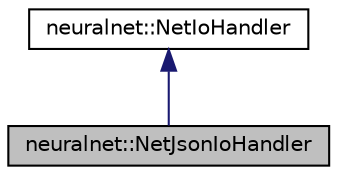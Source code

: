 digraph "neuralnet::NetJsonIoHandler"
{
  edge [fontname="Helvetica",fontsize="10",labelfontname="Helvetica",labelfontsize="10"];
  node [fontname="Helvetica",fontsize="10",shape=record];
  Node0 [label="neuralnet::NetJsonIoHandler",height=0.2,width=0.4,color="black", fillcolor="grey75", style="filled", fontcolor="black"];
  Node1 -> Node0 [dir="back",color="midnightblue",fontsize="10",style="solid",fontname="Helvetica"];
  Node1 [label="neuralnet::NetIoHandler",height=0.2,width=0.4,color="black", fillcolor="white", style="filled",URL="$classneuralnet_1_1NetIoHandler.html",tooltip="Abstract base class for network file import/export handler. "];
}

